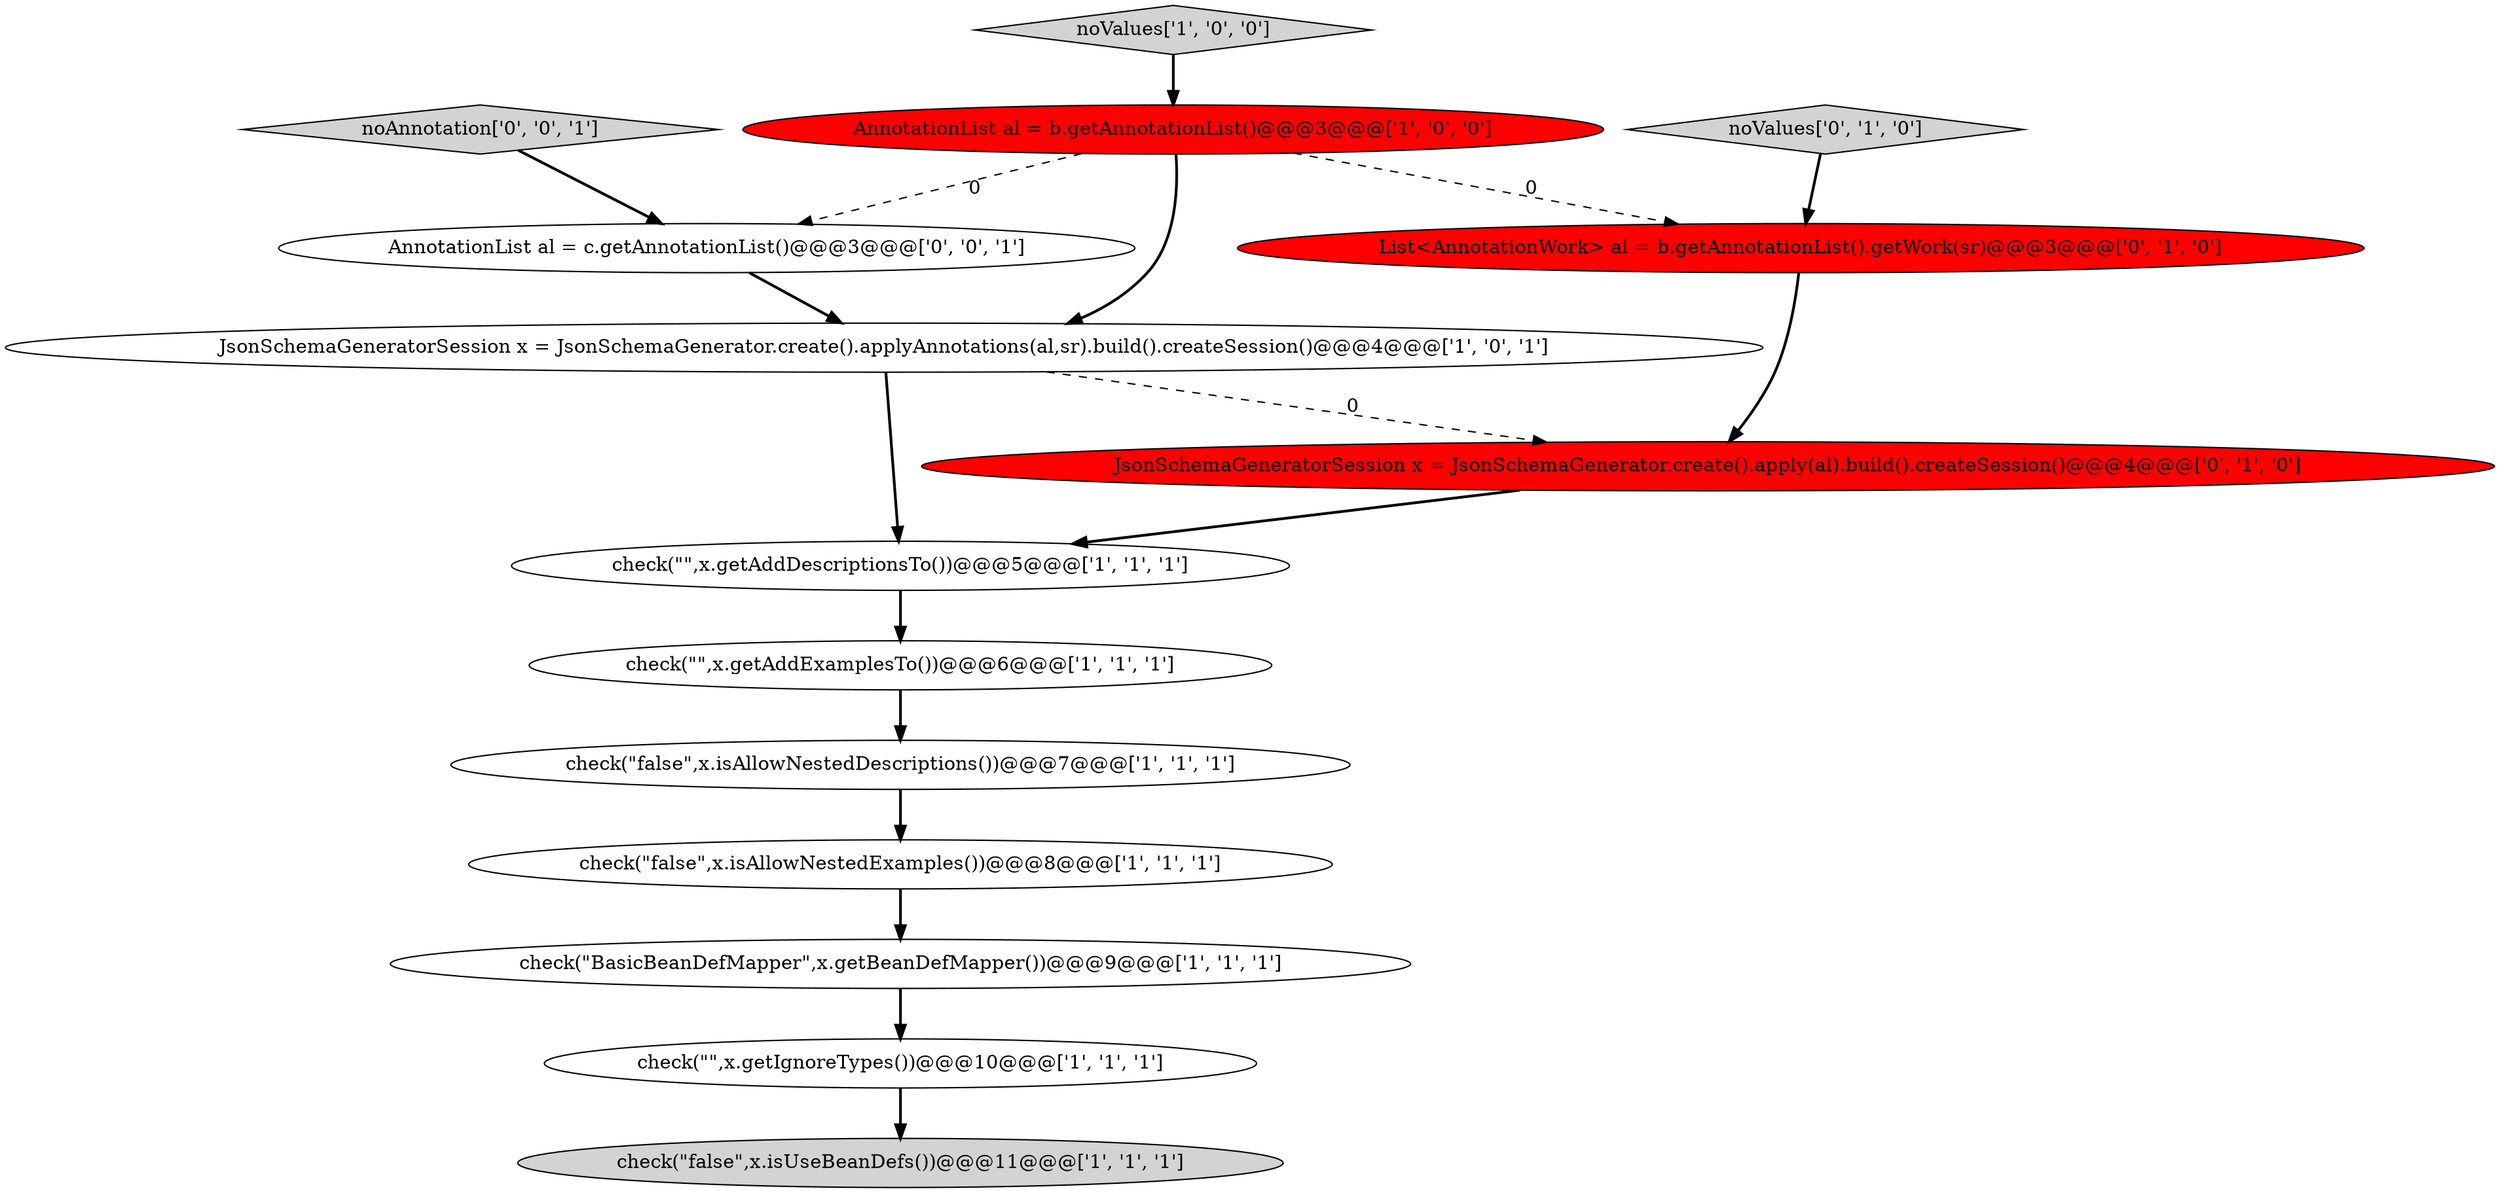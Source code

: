 digraph {
6 [style = filled, label = "check(\"false\",x.isUseBeanDefs())@@@11@@@['1', '1', '1']", fillcolor = lightgray, shape = ellipse image = "AAA0AAABBB1BBB"];
4 [style = filled, label = "check(\"\",x.getAddDescriptionsTo())@@@5@@@['1', '1', '1']", fillcolor = white, shape = ellipse image = "AAA0AAABBB1BBB"];
1 [style = filled, label = "check(\"false\",x.isAllowNestedDescriptions())@@@7@@@['1', '1', '1']", fillcolor = white, shape = ellipse image = "AAA0AAABBB1BBB"];
11 [style = filled, label = "JsonSchemaGeneratorSession x = JsonSchemaGenerator.create().apply(al).build().createSession()@@@4@@@['0', '1', '0']", fillcolor = red, shape = ellipse image = "AAA1AAABBB2BBB"];
9 [style = filled, label = "AnnotationList al = b.getAnnotationList()@@@3@@@['1', '0', '0']", fillcolor = red, shape = ellipse image = "AAA1AAABBB1BBB"];
5 [style = filled, label = "check(\"\",x.getIgnoreTypes())@@@10@@@['1', '1', '1']", fillcolor = white, shape = ellipse image = "AAA0AAABBB1BBB"];
7 [style = filled, label = "noValues['1', '0', '0']", fillcolor = lightgray, shape = diamond image = "AAA0AAABBB1BBB"];
14 [style = filled, label = "noAnnotation['0', '0', '1']", fillcolor = lightgray, shape = diamond image = "AAA0AAABBB3BBB"];
10 [style = filled, label = "List<AnnotationWork> al = b.getAnnotationList().getWork(sr)@@@3@@@['0', '1', '0']", fillcolor = red, shape = ellipse image = "AAA1AAABBB2BBB"];
3 [style = filled, label = "check(\"false\",x.isAllowNestedExamples())@@@8@@@['1', '1', '1']", fillcolor = white, shape = ellipse image = "AAA0AAABBB1BBB"];
13 [style = filled, label = "AnnotationList al = c.getAnnotationList()@@@3@@@['0', '0', '1']", fillcolor = white, shape = ellipse image = "AAA0AAABBB3BBB"];
2 [style = filled, label = "check(\"\",x.getAddExamplesTo())@@@6@@@['1', '1', '1']", fillcolor = white, shape = ellipse image = "AAA0AAABBB1BBB"];
0 [style = filled, label = "JsonSchemaGeneratorSession x = JsonSchemaGenerator.create().applyAnnotations(al,sr).build().createSession()@@@4@@@['1', '0', '1']", fillcolor = white, shape = ellipse image = "AAA0AAABBB1BBB"];
8 [style = filled, label = "check(\"BasicBeanDefMapper\",x.getBeanDefMapper())@@@9@@@['1', '1', '1']", fillcolor = white, shape = ellipse image = "AAA0AAABBB1BBB"];
12 [style = filled, label = "noValues['0', '1', '0']", fillcolor = lightgray, shape = diamond image = "AAA0AAABBB2BBB"];
1->3 [style = bold, label=""];
7->9 [style = bold, label=""];
13->0 [style = bold, label=""];
12->10 [style = bold, label=""];
9->10 [style = dashed, label="0"];
0->11 [style = dashed, label="0"];
4->2 [style = bold, label=""];
14->13 [style = bold, label=""];
9->0 [style = bold, label=""];
8->5 [style = bold, label=""];
5->6 [style = bold, label=""];
0->4 [style = bold, label=""];
2->1 [style = bold, label=""];
3->8 [style = bold, label=""];
9->13 [style = dashed, label="0"];
11->4 [style = bold, label=""];
10->11 [style = bold, label=""];
}
